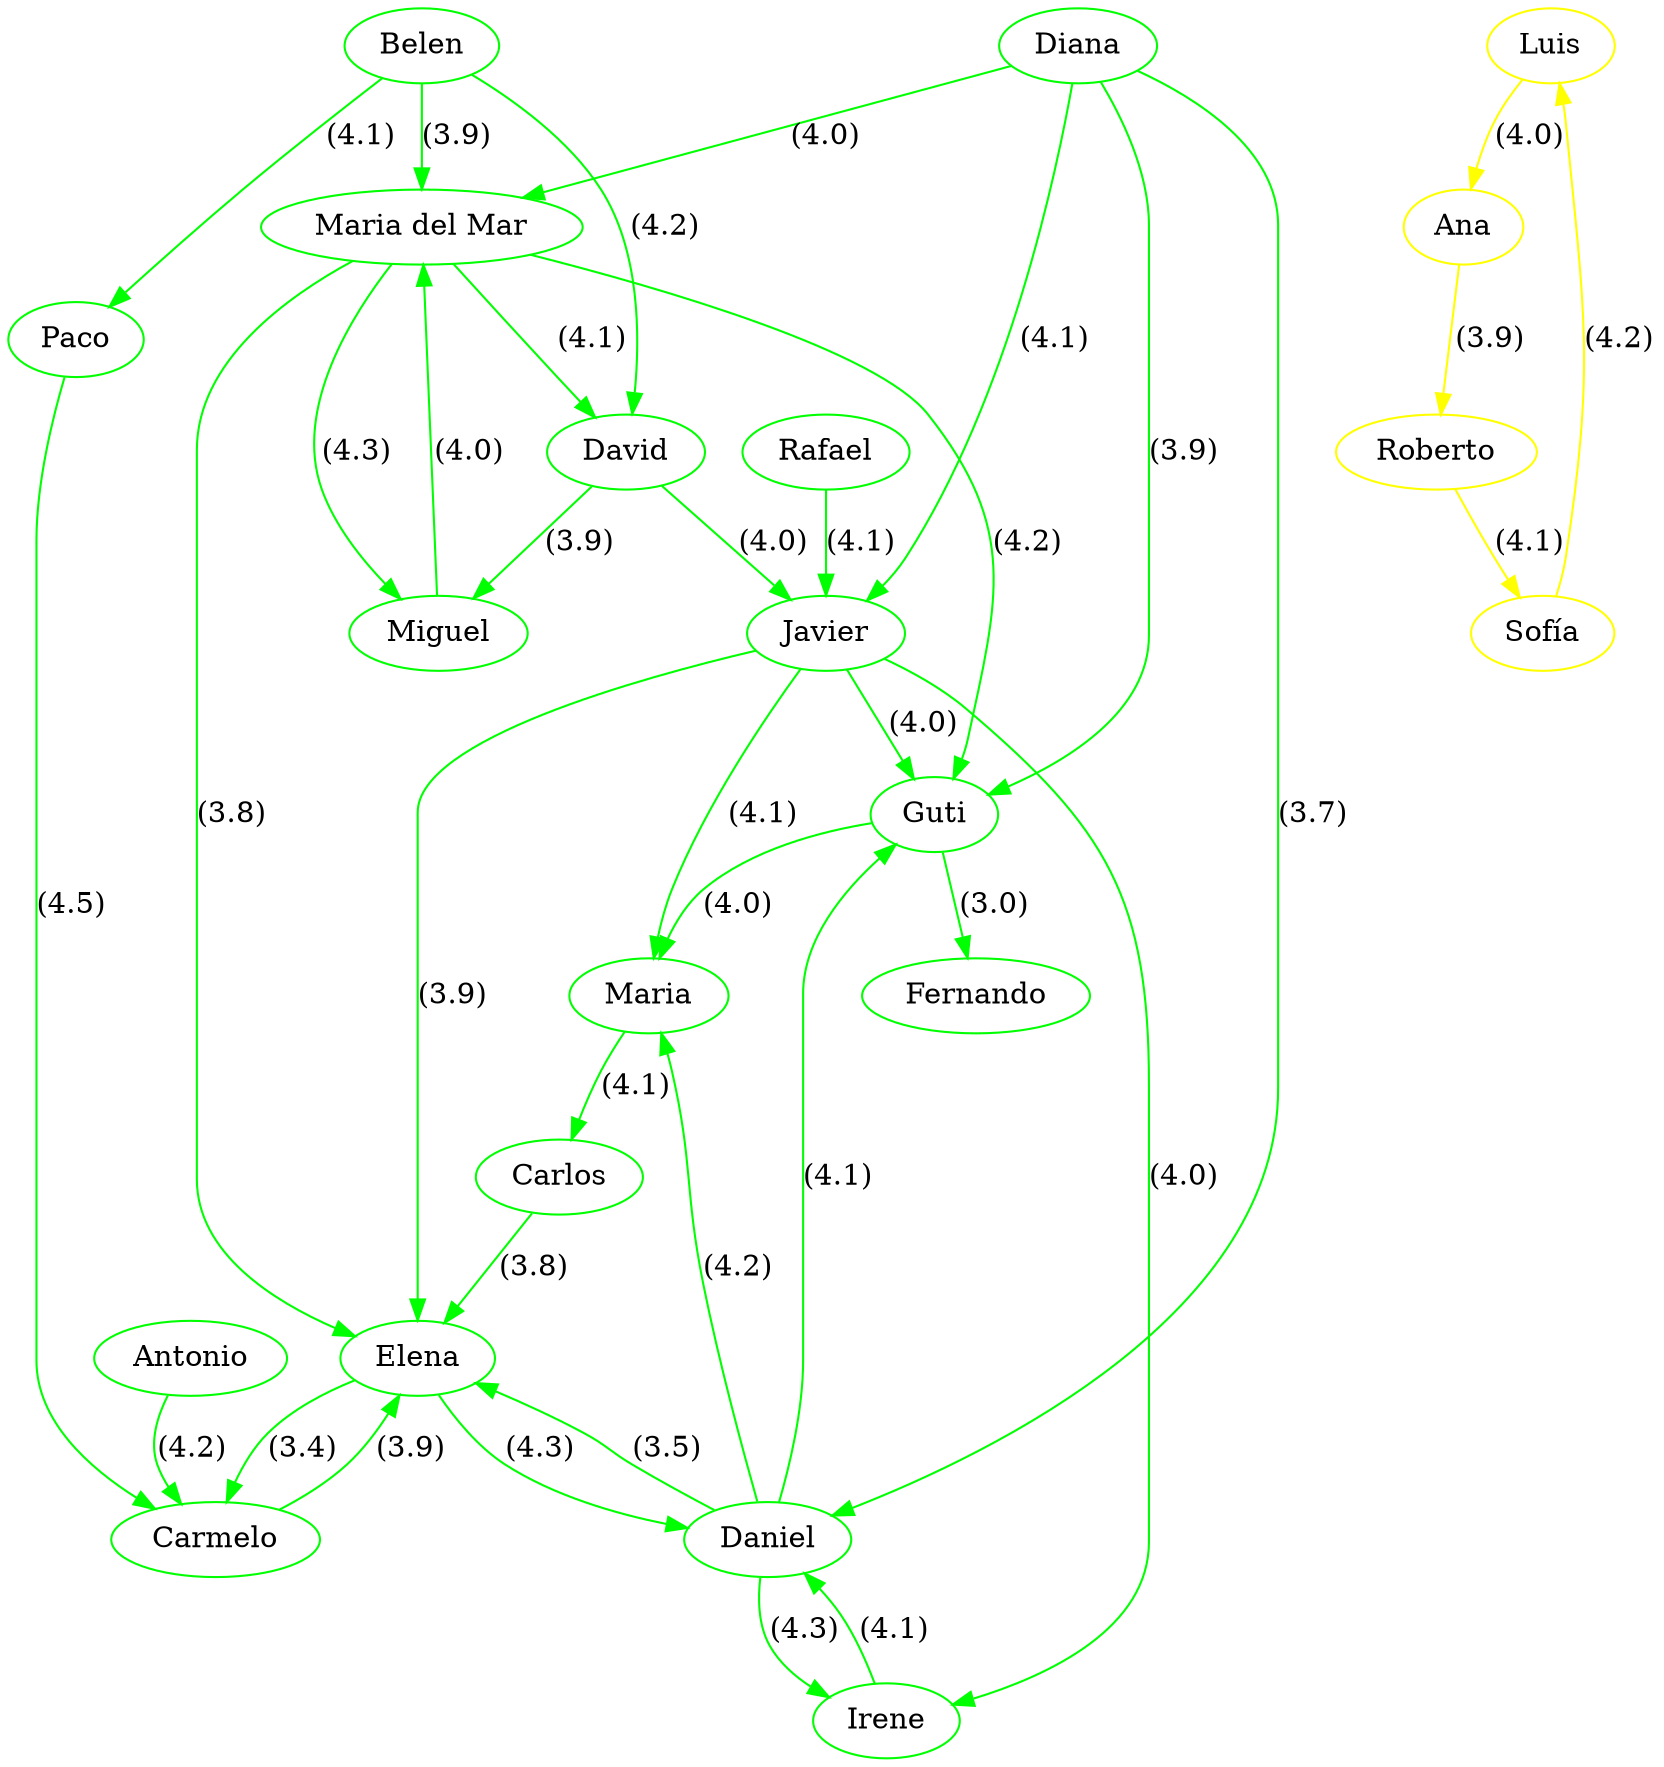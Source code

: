 strict digraph G {
  1 [ color="green" label="Diana" ];
  2 [ color="green" label="Guti" ];
  3 [ color="green" label="David" ];
  4 [ color="green" label="Miguel" ];
  5 [ color="green" label="Belen" ];
  6 [ color="green" label="Rafael" ];
  7 [ color="green" label="Paco" ];
  8 [ color="green" label="Elena" ];
  9 [ color="green" label="Fernando" ];
  10 [ color="green" label="Irene" ];
  11 [ color="green" label="Antonio" ];
  12 [ color="green" label="Maria" ];
  13 [ color="green" label="Carlos" ];
  14 [ color="green" label="Daniel" ];
  15 [ color="green" label="Javier" ];
  16 [ color="green" label="Maria del Mar" ];
  17 [ color="green" label="Carmelo" ];
  18 [ color="yellow" label="Luis" ];
  19 [ color="yellow" label="Ana" ];
  20 [ color="yellow" label="Roberto" ];
  21 [ color="yellow" label="Sofía" ];
  1 -> 2 [ color="green" label="(3.9)" ];
  1 -> 14 [ color="green" label="(3.7)" ];
  1 -> 15 [ color="green" label="(4.1)" ];
  1 -> 16 [ color="green" label="(4.0)" ];
  14 -> 2 [ color="green" label="(4.1)" ];
  14 -> 8 [ color="green" label="(3.5)" ];
  14 -> 12 [ color="green" label="(4.2)" ];
  14 -> 10 [ color="green" label="(4.3)" ];
  15 -> 2 [ color="green" label="(4.0)" ];
  15 -> 8 [ color="green" label="(3.9)" ];
  15 -> 12 [ color="green" label="(4.1)" ];
  15 -> 10 [ color="green" label="(4.0)" ];
  16 -> 2 [ color="green" label="(4.2)" ];
  16 -> 8 [ color="green" label="(3.8)" ];
  16 -> 3 [ color="green" label="(4.1)" ];
  16 -> 4 [ color="green" label="(4.3)" ];
  13 -> 8 [ color="green" label="(3.8)" ];
  17 -> 8 [ color="green" label="(3.9)" ];
  3 -> 15 [ color="green" label="(4.0)" ];
  5 -> 16 [ color="green" label="(3.9)" ];
  10 -> 14 [ color="green" label="(4.1)" ];
  2 -> 12 [ color="green" label="(4.0)" ];
  11 -> 17 [ color="green" label="(4.2)" ];
  2 -> 9 [ color="green" label="(3.0)" ];
  3 -> 4 [ color="green" label="(3.9)" ];
  4 -> 16 [ color="green" label="(4.0)" ];
  5 -> 7 [ color="green" label="(4.1)" ];
  6 -> 15 [ color="green" label="(4.1)" ];
  8 -> 14 [ color="green" label="(4.3)" ];
  5 -> 3 [ color="green" label="(4.2)" ];
  7 -> 17 [ color="green" label="(4.5)" ];
  12 -> 13 [ color="green" label="(4.1)" ];
  8 -> 17 [ color="green" label="(3.4)" ];
  18 -> 19 [ color="yellow" label="(4.0)" ];
  19 -> 20 [ color="yellow" label="(3.9)" ];
  20 -> 21 [ color="yellow" label="(4.1)" ];
  21 -> 18 [ color="yellow" label="(4.2)" ];
}
